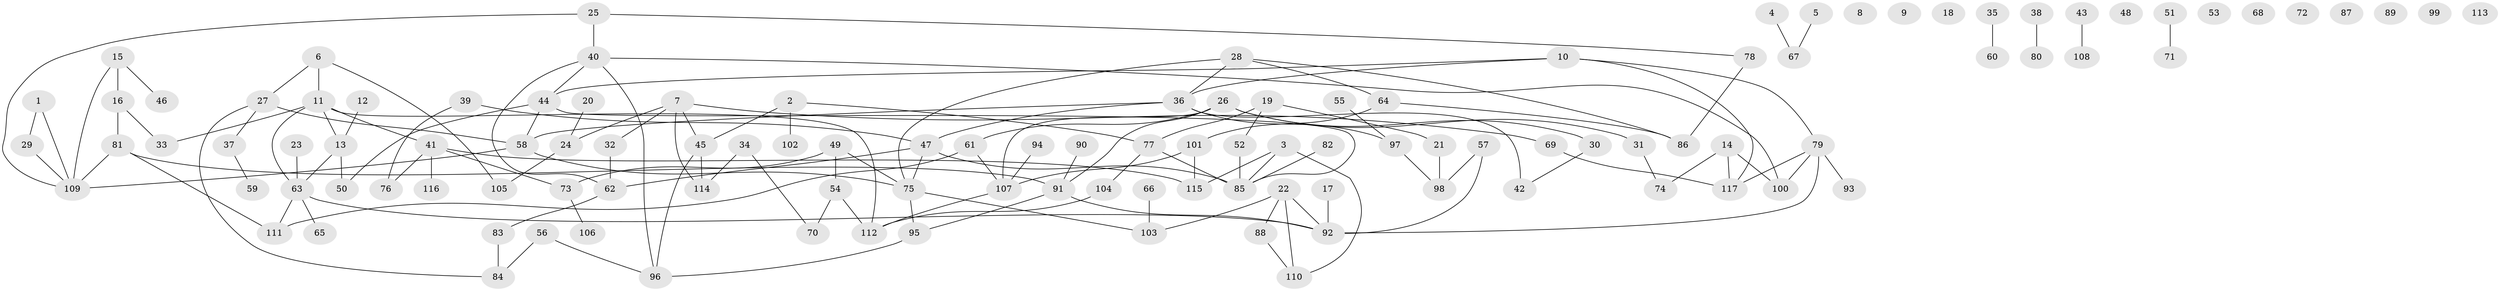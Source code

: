 // Generated by graph-tools (version 1.1) at 2025/00/03/09/25 03:00:49]
// undirected, 117 vertices, 147 edges
graph export_dot {
graph [start="1"]
  node [color=gray90,style=filled];
  1;
  2;
  3;
  4;
  5;
  6;
  7;
  8;
  9;
  10;
  11;
  12;
  13;
  14;
  15;
  16;
  17;
  18;
  19;
  20;
  21;
  22;
  23;
  24;
  25;
  26;
  27;
  28;
  29;
  30;
  31;
  32;
  33;
  34;
  35;
  36;
  37;
  38;
  39;
  40;
  41;
  42;
  43;
  44;
  45;
  46;
  47;
  48;
  49;
  50;
  51;
  52;
  53;
  54;
  55;
  56;
  57;
  58;
  59;
  60;
  61;
  62;
  63;
  64;
  65;
  66;
  67;
  68;
  69;
  70;
  71;
  72;
  73;
  74;
  75;
  76;
  77;
  78;
  79;
  80;
  81;
  82;
  83;
  84;
  85;
  86;
  87;
  88;
  89;
  90;
  91;
  92;
  93;
  94;
  95;
  96;
  97;
  98;
  99;
  100;
  101;
  102;
  103;
  104;
  105;
  106;
  107;
  108;
  109;
  110;
  111;
  112;
  113;
  114;
  115;
  116;
  117;
  1 -- 29;
  1 -- 109;
  2 -- 45;
  2 -- 77;
  2 -- 102;
  3 -- 85;
  3 -- 110;
  3 -- 115;
  4 -- 67;
  5 -- 67;
  6 -- 11;
  6 -- 27;
  6 -- 105;
  7 -- 24;
  7 -- 32;
  7 -- 45;
  7 -- 69;
  7 -- 114;
  10 -- 36;
  10 -- 44;
  10 -- 79;
  10 -- 117;
  11 -- 13;
  11 -- 33;
  11 -- 41;
  11 -- 63;
  11 -- 112;
  12 -- 13;
  13 -- 50;
  13 -- 63;
  14 -- 74;
  14 -- 100;
  14 -- 117;
  15 -- 16;
  15 -- 46;
  15 -- 109;
  16 -- 33;
  16 -- 81;
  17 -- 92;
  19 -- 21;
  19 -- 52;
  19 -- 77;
  20 -- 24;
  21 -- 98;
  22 -- 88;
  22 -- 92;
  22 -- 103;
  22 -- 110;
  23 -- 63;
  24 -- 105;
  25 -- 40;
  25 -- 78;
  25 -- 109;
  26 -- 30;
  26 -- 31;
  26 -- 61;
  26 -- 91;
  26 -- 107;
  27 -- 37;
  27 -- 58;
  27 -- 84;
  28 -- 36;
  28 -- 64;
  28 -- 75;
  28 -- 86;
  29 -- 109;
  30 -- 42;
  31 -- 74;
  32 -- 62;
  34 -- 70;
  34 -- 114;
  35 -- 60;
  36 -- 42;
  36 -- 47;
  36 -- 58;
  36 -- 97;
  37 -- 59;
  38 -- 80;
  39 -- 47;
  39 -- 76;
  40 -- 44;
  40 -- 62;
  40 -- 96;
  40 -- 100;
  41 -- 73;
  41 -- 76;
  41 -- 115;
  41 -- 116;
  43 -- 108;
  44 -- 50;
  44 -- 58;
  44 -- 85;
  45 -- 96;
  45 -- 114;
  47 -- 62;
  47 -- 75;
  47 -- 85;
  49 -- 54;
  49 -- 73;
  49 -- 75;
  51 -- 71;
  52 -- 85;
  54 -- 70;
  54 -- 112;
  55 -- 97;
  56 -- 84;
  56 -- 96;
  57 -- 92;
  57 -- 98;
  58 -- 75;
  58 -- 109;
  61 -- 107;
  61 -- 111;
  62 -- 83;
  63 -- 65;
  63 -- 92;
  63 -- 111;
  64 -- 86;
  64 -- 101;
  66 -- 103;
  69 -- 117;
  73 -- 106;
  75 -- 95;
  75 -- 103;
  77 -- 85;
  77 -- 104;
  78 -- 86;
  79 -- 92;
  79 -- 93;
  79 -- 100;
  79 -- 117;
  81 -- 91;
  81 -- 109;
  81 -- 111;
  82 -- 85;
  83 -- 84;
  88 -- 110;
  90 -- 91;
  91 -- 92;
  91 -- 95;
  94 -- 107;
  95 -- 96;
  97 -- 98;
  101 -- 107;
  101 -- 115;
  104 -- 112;
  107 -- 112;
}
